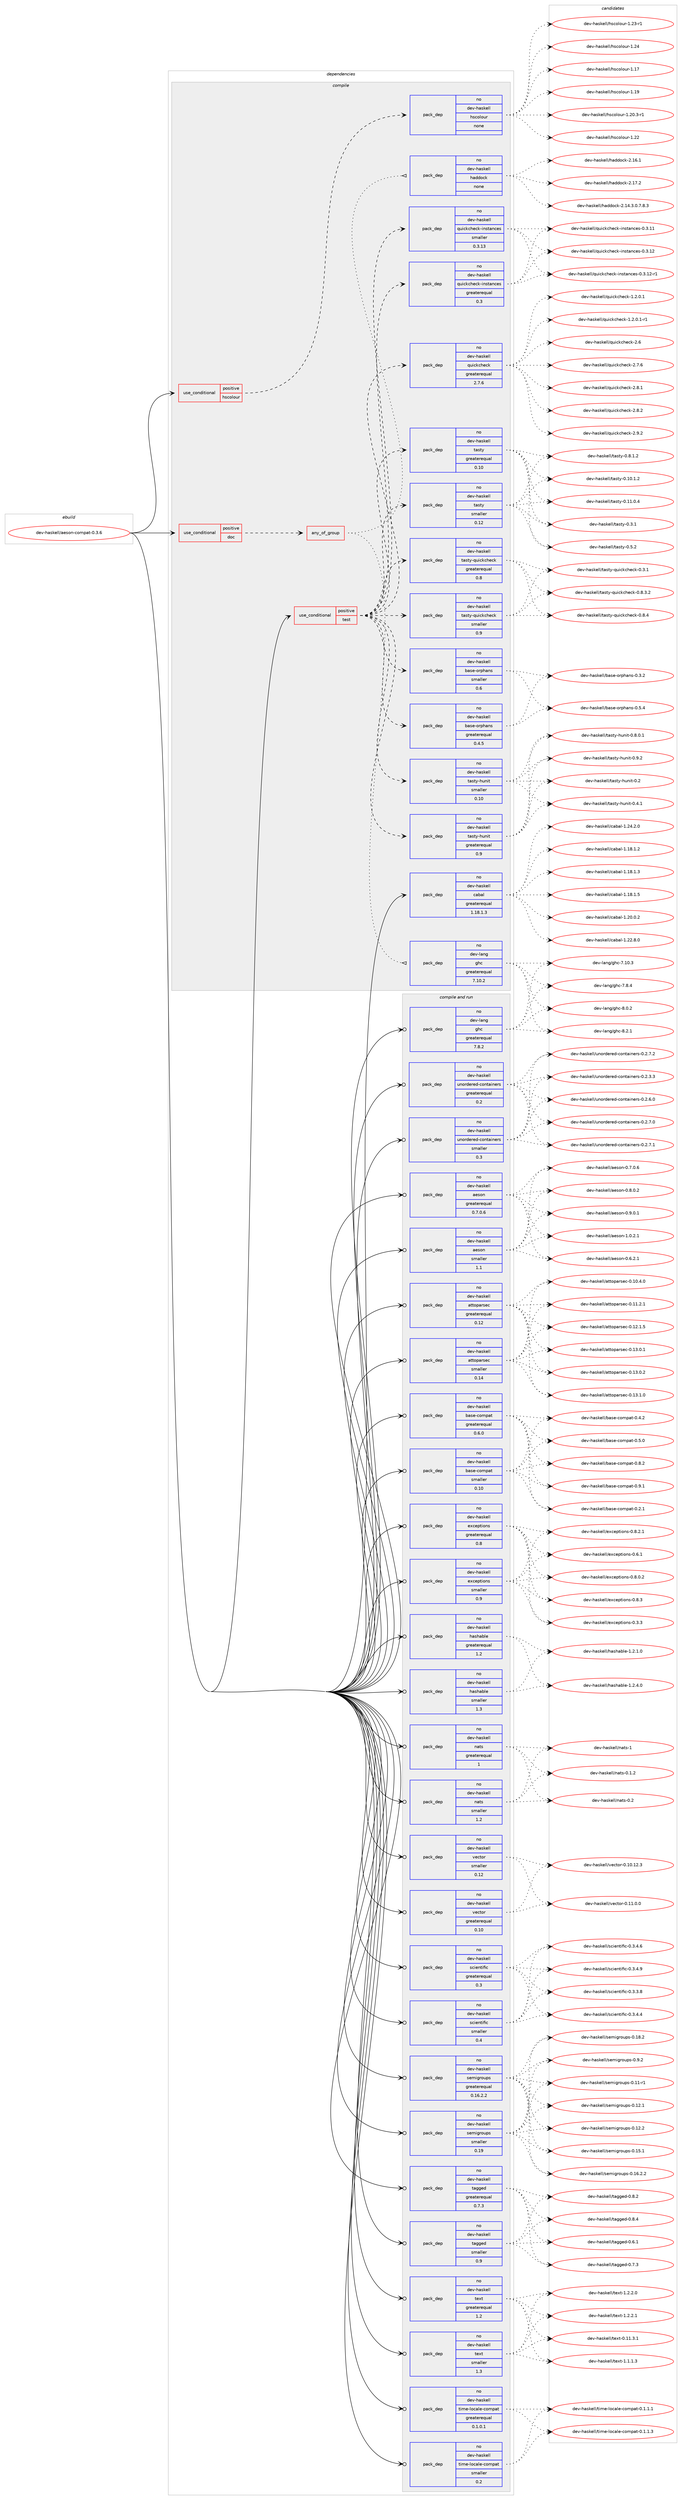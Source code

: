 digraph prolog {

# *************
# Graph options
# *************

newrank=true;
concentrate=true;
compound=true;
graph [rankdir=LR,fontname=Helvetica,fontsize=10,ranksep=1.5];#, ranksep=2.5, nodesep=0.2];
edge  [arrowhead=vee];
node  [fontname=Helvetica,fontsize=10];

# **********
# The ebuild
# **********

subgraph cluster_leftcol {
color=gray;
rank=same;
label=<<i>ebuild</i>>;
id [label="dev-haskell/aeson-compat-0.3.6", color=red, width=4, href="../dev-haskell/aeson-compat-0.3.6.svg"];
}

# ****************
# The dependencies
# ****************

subgraph cluster_midcol {
color=gray;
label=<<i>dependencies</i>>;
subgraph cluster_compile {
fillcolor="#eeeeee";
style=filled;
label=<<i>compile</i>>;
subgraph cond17821 {
dependency73838 [label=<<TABLE BORDER="0" CELLBORDER="1" CELLSPACING="0" CELLPADDING="4"><TR><TD ROWSPAN="3" CELLPADDING="10">use_conditional</TD></TR><TR><TD>positive</TD></TR><TR><TD>doc</TD></TR></TABLE>>, shape=none, color=red];
subgraph any1604 {
dependency73839 [label=<<TABLE BORDER="0" CELLBORDER="1" CELLSPACING="0" CELLPADDING="4"><TR><TD CELLPADDING="10">any_of_group</TD></TR></TABLE>>, shape=none, color=red];subgraph pack54383 {
dependency73840 [label=<<TABLE BORDER="0" CELLBORDER="1" CELLSPACING="0" CELLPADDING="4" WIDTH="220"><TR><TD ROWSPAN="6" CELLPADDING="30">pack_dep</TD></TR><TR><TD WIDTH="110">no</TD></TR><TR><TD>dev-haskell</TD></TR><TR><TD>haddock</TD></TR><TR><TD>none</TD></TR><TR><TD></TD></TR></TABLE>>, shape=none, color=blue];
}
dependency73839:e -> dependency73840:w [weight=20,style="dotted",arrowhead="oinv"];
subgraph pack54384 {
dependency73841 [label=<<TABLE BORDER="0" CELLBORDER="1" CELLSPACING="0" CELLPADDING="4" WIDTH="220"><TR><TD ROWSPAN="6" CELLPADDING="30">pack_dep</TD></TR><TR><TD WIDTH="110">no</TD></TR><TR><TD>dev-lang</TD></TR><TR><TD>ghc</TD></TR><TR><TD>greaterequal</TD></TR><TR><TD>7.10.2</TD></TR></TABLE>>, shape=none, color=blue];
}
dependency73839:e -> dependency73841:w [weight=20,style="dotted",arrowhead="oinv"];
}
dependency73838:e -> dependency73839:w [weight=20,style="dashed",arrowhead="vee"];
}
id:e -> dependency73838:w [weight=20,style="solid",arrowhead="vee"];
subgraph cond17822 {
dependency73842 [label=<<TABLE BORDER="0" CELLBORDER="1" CELLSPACING="0" CELLPADDING="4"><TR><TD ROWSPAN="3" CELLPADDING="10">use_conditional</TD></TR><TR><TD>positive</TD></TR><TR><TD>hscolour</TD></TR></TABLE>>, shape=none, color=red];
subgraph pack54385 {
dependency73843 [label=<<TABLE BORDER="0" CELLBORDER="1" CELLSPACING="0" CELLPADDING="4" WIDTH="220"><TR><TD ROWSPAN="6" CELLPADDING="30">pack_dep</TD></TR><TR><TD WIDTH="110">no</TD></TR><TR><TD>dev-haskell</TD></TR><TR><TD>hscolour</TD></TR><TR><TD>none</TD></TR><TR><TD></TD></TR></TABLE>>, shape=none, color=blue];
}
dependency73842:e -> dependency73843:w [weight=20,style="dashed",arrowhead="vee"];
}
id:e -> dependency73842:w [weight=20,style="solid",arrowhead="vee"];
subgraph cond17823 {
dependency73844 [label=<<TABLE BORDER="0" CELLBORDER="1" CELLSPACING="0" CELLPADDING="4"><TR><TD ROWSPAN="3" CELLPADDING="10">use_conditional</TD></TR><TR><TD>positive</TD></TR><TR><TD>test</TD></TR></TABLE>>, shape=none, color=red];
subgraph pack54386 {
dependency73845 [label=<<TABLE BORDER="0" CELLBORDER="1" CELLSPACING="0" CELLPADDING="4" WIDTH="220"><TR><TD ROWSPAN="6" CELLPADDING="30">pack_dep</TD></TR><TR><TD WIDTH="110">no</TD></TR><TR><TD>dev-haskell</TD></TR><TR><TD>base-orphans</TD></TR><TR><TD>greaterequal</TD></TR><TR><TD>0.4.5</TD></TR></TABLE>>, shape=none, color=blue];
}
dependency73844:e -> dependency73845:w [weight=20,style="dashed",arrowhead="vee"];
subgraph pack54387 {
dependency73846 [label=<<TABLE BORDER="0" CELLBORDER="1" CELLSPACING="0" CELLPADDING="4" WIDTH="220"><TR><TD ROWSPAN="6" CELLPADDING="30">pack_dep</TD></TR><TR><TD WIDTH="110">no</TD></TR><TR><TD>dev-haskell</TD></TR><TR><TD>base-orphans</TD></TR><TR><TD>smaller</TD></TR><TR><TD>0.6</TD></TR></TABLE>>, shape=none, color=blue];
}
dependency73844:e -> dependency73846:w [weight=20,style="dashed",arrowhead="vee"];
subgraph pack54388 {
dependency73847 [label=<<TABLE BORDER="0" CELLBORDER="1" CELLSPACING="0" CELLPADDING="4" WIDTH="220"><TR><TD ROWSPAN="6" CELLPADDING="30">pack_dep</TD></TR><TR><TD WIDTH="110">no</TD></TR><TR><TD>dev-haskell</TD></TR><TR><TD>quickcheck</TD></TR><TR><TD>greaterequal</TD></TR><TR><TD>2.7.6</TD></TR></TABLE>>, shape=none, color=blue];
}
dependency73844:e -> dependency73847:w [weight=20,style="dashed",arrowhead="vee"];
subgraph pack54389 {
dependency73848 [label=<<TABLE BORDER="0" CELLBORDER="1" CELLSPACING="0" CELLPADDING="4" WIDTH="220"><TR><TD ROWSPAN="6" CELLPADDING="30">pack_dep</TD></TR><TR><TD WIDTH="110">no</TD></TR><TR><TD>dev-haskell</TD></TR><TR><TD>quickcheck-instances</TD></TR><TR><TD>greaterequal</TD></TR><TR><TD>0.3</TD></TR></TABLE>>, shape=none, color=blue];
}
dependency73844:e -> dependency73848:w [weight=20,style="dashed",arrowhead="vee"];
subgraph pack54390 {
dependency73849 [label=<<TABLE BORDER="0" CELLBORDER="1" CELLSPACING="0" CELLPADDING="4" WIDTH="220"><TR><TD ROWSPAN="6" CELLPADDING="30">pack_dep</TD></TR><TR><TD WIDTH="110">no</TD></TR><TR><TD>dev-haskell</TD></TR><TR><TD>quickcheck-instances</TD></TR><TR><TD>smaller</TD></TR><TR><TD>0.3.13</TD></TR></TABLE>>, shape=none, color=blue];
}
dependency73844:e -> dependency73849:w [weight=20,style="dashed",arrowhead="vee"];
subgraph pack54391 {
dependency73850 [label=<<TABLE BORDER="0" CELLBORDER="1" CELLSPACING="0" CELLPADDING="4" WIDTH="220"><TR><TD ROWSPAN="6" CELLPADDING="30">pack_dep</TD></TR><TR><TD WIDTH="110">no</TD></TR><TR><TD>dev-haskell</TD></TR><TR><TD>tasty</TD></TR><TR><TD>greaterequal</TD></TR><TR><TD>0.10</TD></TR></TABLE>>, shape=none, color=blue];
}
dependency73844:e -> dependency73850:w [weight=20,style="dashed",arrowhead="vee"];
subgraph pack54392 {
dependency73851 [label=<<TABLE BORDER="0" CELLBORDER="1" CELLSPACING="0" CELLPADDING="4" WIDTH="220"><TR><TD ROWSPAN="6" CELLPADDING="30">pack_dep</TD></TR><TR><TD WIDTH="110">no</TD></TR><TR><TD>dev-haskell</TD></TR><TR><TD>tasty</TD></TR><TR><TD>smaller</TD></TR><TR><TD>0.12</TD></TR></TABLE>>, shape=none, color=blue];
}
dependency73844:e -> dependency73851:w [weight=20,style="dashed",arrowhead="vee"];
subgraph pack54393 {
dependency73852 [label=<<TABLE BORDER="0" CELLBORDER="1" CELLSPACING="0" CELLPADDING="4" WIDTH="220"><TR><TD ROWSPAN="6" CELLPADDING="30">pack_dep</TD></TR><TR><TD WIDTH="110">no</TD></TR><TR><TD>dev-haskell</TD></TR><TR><TD>tasty-hunit</TD></TR><TR><TD>greaterequal</TD></TR><TR><TD>0.9</TD></TR></TABLE>>, shape=none, color=blue];
}
dependency73844:e -> dependency73852:w [weight=20,style="dashed",arrowhead="vee"];
subgraph pack54394 {
dependency73853 [label=<<TABLE BORDER="0" CELLBORDER="1" CELLSPACING="0" CELLPADDING="4" WIDTH="220"><TR><TD ROWSPAN="6" CELLPADDING="30">pack_dep</TD></TR><TR><TD WIDTH="110">no</TD></TR><TR><TD>dev-haskell</TD></TR><TR><TD>tasty-hunit</TD></TR><TR><TD>smaller</TD></TR><TR><TD>0.10</TD></TR></TABLE>>, shape=none, color=blue];
}
dependency73844:e -> dependency73853:w [weight=20,style="dashed",arrowhead="vee"];
subgraph pack54395 {
dependency73854 [label=<<TABLE BORDER="0" CELLBORDER="1" CELLSPACING="0" CELLPADDING="4" WIDTH="220"><TR><TD ROWSPAN="6" CELLPADDING="30">pack_dep</TD></TR><TR><TD WIDTH="110">no</TD></TR><TR><TD>dev-haskell</TD></TR><TR><TD>tasty-quickcheck</TD></TR><TR><TD>greaterequal</TD></TR><TR><TD>0.8</TD></TR></TABLE>>, shape=none, color=blue];
}
dependency73844:e -> dependency73854:w [weight=20,style="dashed",arrowhead="vee"];
subgraph pack54396 {
dependency73855 [label=<<TABLE BORDER="0" CELLBORDER="1" CELLSPACING="0" CELLPADDING="4" WIDTH="220"><TR><TD ROWSPAN="6" CELLPADDING="30">pack_dep</TD></TR><TR><TD WIDTH="110">no</TD></TR><TR><TD>dev-haskell</TD></TR><TR><TD>tasty-quickcheck</TD></TR><TR><TD>smaller</TD></TR><TR><TD>0.9</TD></TR></TABLE>>, shape=none, color=blue];
}
dependency73844:e -> dependency73855:w [weight=20,style="dashed",arrowhead="vee"];
}
id:e -> dependency73844:w [weight=20,style="solid",arrowhead="vee"];
subgraph pack54397 {
dependency73856 [label=<<TABLE BORDER="0" CELLBORDER="1" CELLSPACING="0" CELLPADDING="4" WIDTH="220"><TR><TD ROWSPAN="6" CELLPADDING="30">pack_dep</TD></TR><TR><TD WIDTH="110">no</TD></TR><TR><TD>dev-haskell</TD></TR><TR><TD>cabal</TD></TR><TR><TD>greaterequal</TD></TR><TR><TD>1.18.1.3</TD></TR></TABLE>>, shape=none, color=blue];
}
id:e -> dependency73856:w [weight=20,style="solid",arrowhead="vee"];
}
subgraph cluster_compileandrun {
fillcolor="#eeeeee";
style=filled;
label=<<i>compile and run</i>>;
subgraph pack54398 {
dependency73857 [label=<<TABLE BORDER="0" CELLBORDER="1" CELLSPACING="0" CELLPADDING="4" WIDTH="220"><TR><TD ROWSPAN="6" CELLPADDING="30">pack_dep</TD></TR><TR><TD WIDTH="110">no</TD></TR><TR><TD>dev-haskell</TD></TR><TR><TD>aeson</TD></TR><TR><TD>greaterequal</TD></TR><TR><TD>0.7.0.6</TD></TR></TABLE>>, shape=none, color=blue];
}
id:e -> dependency73857:w [weight=20,style="solid",arrowhead="odotvee"];
subgraph pack54399 {
dependency73858 [label=<<TABLE BORDER="0" CELLBORDER="1" CELLSPACING="0" CELLPADDING="4" WIDTH="220"><TR><TD ROWSPAN="6" CELLPADDING="30">pack_dep</TD></TR><TR><TD WIDTH="110">no</TD></TR><TR><TD>dev-haskell</TD></TR><TR><TD>aeson</TD></TR><TR><TD>smaller</TD></TR><TR><TD>1.1</TD></TR></TABLE>>, shape=none, color=blue];
}
id:e -> dependency73858:w [weight=20,style="solid",arrowhead="odotvee"];
subgraph pack54400 {
dependency73859 [label=<<TABLE BORDER="0" CELLBORDER="1" CELLSPACING="0" CELLPADDING="4" WIDTH="220"><TR><TD ROWSPAN="6" CELLPADDING="30">pack_dep</TD></TR><TR><TD WIDTH="110">no</TD></TR><TR><TD>dev-haskell</TD></TR><TR><TD>attoparsec</TD></TR><TR><TD>greaterequal</TD></TR><TR><TD>0.12</TD></TR></TABLE>>, shape=none, color=blue];
}
id:e -> dependency73859:w [weight=20,style="solid",arrowhead="odotvee"];
subgraph pack54401 {
dependency73860 [label=<<TABLE BORDER="0" CELLBORDER="1" CELLSPACING="0" CELLPADDING="4" WIDTH="220"><TR><TD ROWSPAN="6" CELLPADDING="30">pack_dep</TD></TR><TR><TD WIDTH="110">no</TD></TR><TR><TD>dev-haskell</TD></TR><TR><TD>attoparsec</TD></TR><TR><TD>smaller</TD></TR><TR><TD>0.14</TD></TR></TABLE>>, shape=none, color=blue];
}
id:e -> dependency73860:w [weight=20,style="solid",arrowhead="odotvee"];
subgraph pack54402 {
dependency73861 [label=<<TABLE BORDER="0" CELLBORDER="1" CELLSPACING="0" CELLPADDING="4" WIDTH="220"><TR><TD ROWSPAN="6" CELLPADDING="30">pack_dep</TD></TR><TR><TD WIDTH="110">no</TD></TR><TR><TD>dev-haskell</TD></TR><TR><TD>base-compat</TD></TR><TR><TD>greaterequal</TD></TR><TR><TD>0.6.0</TD></TR></TABLE>>, shape=none, color=blue];
}
id:e -> dependency73861:w [weight=20,style="solid",arrowhead="odotvee"];
subgraph pack54403 {
dependency73862 [label=<<TABLE BORDER="0" CELLBORDER="1" CELLSPACING="0" CELLPADDING="4" WIDTH="220"><TR><TD ROWSPAN="6" CELLPADDING="30">pack_dep</TD></TR><TR><TD WIDTH="110">no</TD></TR><TR><TD>dev-haskell</TD></TR><TR><TD>base-compat</TD></TR><TR><TD>smaller</TD></TR><TR><TD>0.10</TD></TR></TABLE>>, shape=none, color=blue];
}
id:e -> dependency73862:w [weight=20,style="solid",arrowhead="odotvee"];
subgraph pack54404 {
dependency73863 [label=<<TABLE BORDER="0" CELLBORDER="1" CELLSPACING="0" CELLPADDING="4" WIDTH="220"><TR><TD ROWSPAN="6" CELLPADDING="30">pack_dep</TD></TR><TR><TD WIDTH="110">no</TD></TR><TR><TD>dev-haskell</TD></TR><TR><TD>exceptions</TD></TR><TR><TD>greaterequal</TD></TR><TR><TD>0.8</TD></TR></TABLE>>, shape=none, color=blue];
}
id:e -> dependency73863:w [weight=20,style="solid",arrowhead="odotvee"];
subgraph pack54405 {
dependency73864 [label=<<TABLE BORDER="0" CELLBORDER="1" CELLSPACING="0" CELLPADDING="4" WIDTH="220"><TR><TD ROWSPAN="6" CELLPADDING="30">pack_dep</TD></TR><TR><TD WIDTH="110">no</TD></TR><TR><TD>dev-haskell</TD></TR><TR><TD>exceptions</TD></TR><TR><TD>smaller</TD></TR><TR><TD>0.9</TD></TR></TABLE>>, shape=none, color=blue];
}
id:e -> dependency73864:w [weight=20,style="solid",arrowhead="odotvee"];
subgraph pack54406 {
dependency73865 [label=<<TABLE BORDER="0" CELLBORDER="1" CELLSPACING="0" CELLPADDING="4" WIDTH="220"><TR><TD ROWSPAN="6" CELLPADDING="30">pack_dep</TD></TR><TR><TD WIDTH="110">no</TD></TR><TR><TD>dev-haskell</TD></TR><TR><TD>hashable</TD></TR><TR><TD>greaterequal</TD></TR><TR><TD>1.2</TD></TR></TABLE>>, shape=none, color=blue];
}
id:e -> dependency73865:w [weight=20,style="solid",arrowhead="odotvee"];
subgraph pack54407 {
dependency73866 [label=<<TABLE BORDER="0" CELLBORDER="1" CELLSPACING="0" CELLPADDING="4" WIDTH="220"><TR><TD ROWSPAN="6" CELLPADDING="30">pack_dep</TD></TR><TR><TD WIDTH="110">no</TD></TR><TR><TD>dev-haskell</TD></TR><TR><TD>hashable</TD></TR><TR><TD>smaller</TD></TR><TR><TD>1.3</TD></TR></TABLE>>, shape=none, color=blue];
}
id:e -> dependency73866:w [weight=20,style="solid",arrowhead="odotvee"];
subgraph pack54408 {
dependency73867 [label=<<TABLE BORDER="0" CELLBORDER="1" CELLSPACING="0" CELLPADDING="4" WIDTH="220"><TR><TD ROWSPAN="6" CELLPADDING="30">pack_dep</TD></TR><TR><TD WIDTH="110">no</TD></TR><TR><TD>dev-haskell</TD></TR><TR><TD>nats</TD></TR><TR><TD>greaterequal</TD></TR><TR><TD>1</TD></TR></TABLE>>, shape=none, color=blue];
}
id:e -> dependency73867:w [weight=20,style="solid",arrowhead="odotvee"];
subgraph pack54409 {
dependency73868 [label=<<TABLE BORDER="0" CELLBORDER="1" CELLSPACING="0" CELLPADDING="4" WIDTH="220"><TR><TD ROWSPAN="6" CELLPADDING="30">pack_dep</TD></TR><TR><TD WIDTH="110">no</TD></TR><TR><TD>dev-haskell</TD></TR><TR><TD>nats</TD></TR><TR><TD>smaller</TD></TR><TR><TD>1.2</TD></TR></TABLE>>, shape=none, color=blue];
}
id:e -> dependency73868:w [weight=20,style="solid",arrowhead="odotvee"];
subgraph pack54410 {
dependency73869 [label=<<TABLE BORDER="0" CELLBORDER="1" CELLSPACING="0" CELLPADDING="4" WIDTH="220"><TR><TD ROWSPAN="6" CELLPADDING="30">pack_dep</TD></TR><TR><TD WIDTH="110">no</TD></TR><TR><TD>dev-haskell</TD></TR><TR><TD>scientific</TD></TR><TR><TD>greaterequal</TD></TR><TR><TD>0.3</TD></TR></TABLE>>, shape=none, color=blue];
}
id:e -> dependency73869:w [weight=20,style="solid",arrowhead="odotvee"];
subgraph pack54411 {
dependency73870 [label=<<TABLE BORDER="0" CELLBORDER="1" CELLSPACING="0" CELLPADDING="4" WIDTH="220"><TR><TD ROWSPAN="6" CELLPADDING="30">pack_dep</TD></TR><TR><TD WIDTH="110">no</TD></TR><TR><TD>dev-haskell</TD></TR><TR><TD>scientific</TD></TR><TR><TD>smaller</TD></TR><TR><TD>0.4</TD></TR></TABLE>>, shape=none, color=blue];
}
id:e -> dependency73870:w [weight=20,style="solid",arrowhead="odotvee"];
subgraph pack54412 {
dependency73871 [label=<<TABLE BORDER="0" CELLBORDER="1" CELLSPACING="0" CELLPADDING="4" WIDTH="220"><TR><TD ROWSPAN="6" CELLPADDING="30">pack_dep</TD></TR><TR><TD WIDTH="110">no</TD></TR><TR><TD>dev-haskell</TD></TR><TR><TD>semigroups</TD></TR><TR><TD>greaterequal</TD></TR><TR><TD>0.16.2.2</TD></TR></TABLE>>, shape=none, color=blue];
}
id:e -> dependency73871:w [weight=20,style="solid",arrowhead="odotvee"];
subgraph pack54413 {
dependency73872 [label=<<TABLE BORDER="0" CELLBORDER="1" CELLSPACING="0" CELLPADDING="4" WIDTH="220"><TR><TD ROWSPAN="6" CELLPADDING="30">pack_dep</TD></TR><TR><TD WIDTH="110">no</TD></TR><TR><TD>dev-haskell</TD></TR><TR><TD>semigroups</TD></TR><TR><TD>smaller</TD></TR><TR><TD>0.19</TD></TR></TABLE>>, shape=none, color=blue];
}
id:e -> dependency73872:w [weight=20,style="solid",arrowhead="odotvee"];
subgraph pack54414 {
dependency73873 [label=<<TABLE BORDER="0" CELLBORDER="1" CELLSPACING="0" CELLPADDING="4" WIDTH="220"><TR><TD ROWSPAN="6" CELLPADDING="30">pack_dep</TD></TR><TR><TD WIDTH="110">no</TD></TR><TR><TD>dev-haskell</TD></TR><TR><TD>tagged</TD></TR><TR><TD>greaterequal</TD></TR><TR><TD>0.7.3</TD></TR></TABLE>>, shape=none, color=blue];
}
id:e -> dependency73873:w [weight=20,style="solid",arrowhead="odotvee"];
subgraph pack54415 {
dependency73874 [label=<<TABLE BORDER="0" CELLBORDER="1" CELLSPACING="0" CELLPADDING="4" WIDTH="220"><TR><TD ROWSPAN="6" CELLPADDING="30">pack_dep</TD></TR><TR><TD WIDTH="110">no</TD></TR><TR><TD>dev-haskell</TD></TR><TR><TD>tagged</TD></TR><TR><TD>smaller</TD></TR><TR><TD>0.9</TD></TR></TABLE>>, shape=none, color=blue];
}
id:e -> dependency73874:w [weight=20,style="solid",arrowhead="odotvee"];
subgraph pack54416 {
dependency73875 [label=<<TABLE BORDER="0" CELLBORDER="1" CELLSPACING="0" CELLPADDING="4" WIDTH="220"><TR><TD ROWSPAN="6" CELLPADDING="30">pack_dep</TD></TR><TR><TD WIDTH="110">no</TD></TR><TR><TD>dev-haskell</TD></TR><TR><TD>text</TD></TR><TR><TD>greaterequal</TD></TR><TR><TD>1.2</TD></TR></TABLE>>, shape=none, color=blue];
}
id:e -> dependency73875:w [weight=20,style="solid",arrowhead="odotvee"];
subgraph pack54417 {
dependency73876 [label=<<TABLE BORDER="0" CELLBORDER="1" CELLSPACING="0" CELLPADDING="4" WIDTH="220"><TR><TD ROWSPAN="6" CELLPADDING="30">pack_dep</TD></TR><TR><TD WIDTH="110">no</TD></TR><TR><TD>dev-haskell</TD></TR><TR><TD>text</TD></TR><TR><TD>smaller</TD></TR><TR><TD>1.3</TD></TR></TABLE>>, shape=none, color=blue];
}
id:e -> dependency73876:w [weight=20,style="solid",arrowhead="odotvee"];
subgraph pack54418 {
dependency73877 [label=<<TABLE BORDER="0" CELLBORDER="1" CELLSPACING="0" CELLPADDING="4" WIDTH="220"><TR><TD ROWSPAN="6" CELLPADDING="30">pack_dep</TD></TR><TR><TD WIDTH="110">no</TD></TR><TR><TD>dev-haskell</TD></TR><TR><TD>time-locale-compat</TD></TR><TR><TD>greaterequal</TD></TR><TR><TD>0.1.0.1</TD></TR></TABLE>>, shape=none, color=blue];
}
id:e -> dependency73877:w [weight=20,style="solid",arrowhead="odotvee"];
subgraph pack54419 {
dependency73878 [label=<<TABLE BORDER="0" CELLBORDER="1" CELLSPACING="0" CELLPADDING="4" WIDTH="220"><TR><TD ROWSPAN="6" CELLPADDING="30">pack_dep</TD></TR><TR><TD WIDTH="110">no</TD></TR><TR><TD>dev-haskell</TD></TR><TR><TD>time-locale-compat</TD></TR><TR><TD>smaller</TD></TR><TR><TD>0.2</TD></TR></TABLE>>, shape=none, color=blue];
}
id:e -> dependency73878:w [weight=20,style="solid",arrowhead="odotvee"];
subgraph pack54420 {
dependency73879 [label=<<TABLE BORDER="0" CELLBORDER="1" CELLSPACING="0" CELLPADDING="4" WIDTH="220"><TR><TD ROWSPAN="6" CELLPADDING="30">pack_dep</TD></TR><TR><TD WIDTH="110">no</TD></TR><TR><TD>dev-haskell</TD></TR><TR><TD>unordered-containers</TD></TR><TR><TD>greaterequal</TD></TR><TR><TD>0.2</TD></TR></TABLE>>, shape=none, color=blue];
}
id:e -> dependency73879:w [weight=20,style="solid",arrowhead="odotvee"];
subgraph pack54421 {
dependency73880 [label=<<TABLE BORDER="0" CELLBORDER="1" CELLSPACING="0" CELLPADDING="4" WIDTH="220"><TR><TD ROWSPAN="6" CELLPADDING="30">pack_dep</TD></TR><TR><TD WIDTH="110">no</TD></TR><TR><TD>dev-haskell</TD></TR><TR><TD>unordered-containers</TD></TR><TR><TD>smaller</TD></TR><TR><TD>0.3</TD></TR></TABLE>>, shape=none, color=blue];
}
id:e -> dependency73880:w [weight=20,style="solid",arrowhead="odotvee"];
subgraph pack54422 {
dependency73881 [label=<<TABLE BORDER="0" CELLBORDER="1" CELLSPACING="0" CELLPADDING="4" WIDTH="220"><TR><TD ROWSPAN="6" CELLPADDING="30">pack_dep</TD></TR><TR><TD WIDTH="110">no</TD></TR><TR><TD>dev-haskell</TD></TR><TR><TD>vector</TD></TR><TR><TD>greaterequal</TD></TR><TR><TD>0.10</TD></TR></TABLE>>, shape=none, color=blue];
}
id:e -> dependency73881:w [weight=20,style="solid",arrowhead="odotvee"];
subgraph pack54423 {
dependency73882 [label=<<TABLE BORDER="0" CELLBORDER="1" CELLSPACING="0" CELLPADDING="4" WIDTH="220"><TR><TD ROWSPAN="6" CELLPADDING="30">pack_dep</TD></TR><TR><TD WIDTH="110">no</TD></TR><TR><TD>dev-haskell</TD></TR><TR><TD>vector</TD></TR><TR><TD>smaller</TD></TR><TR><TD>0.12</TD></TR></TABLE>>, shape=none, color=blue];
}
id:e -> dependency73882:w [weight=20,style="solid",arrowhead="odotvee"];
subgraph pack54424 {
dependency73883 [label=<<TABLE BORDER="0" CELLBORDER="1" CELLSPACING="0" CELLPADDING="4" WIDTH="220"><TR><TD ROWSPAN="6" CELLPADDING="30">pack_dep</TD></TR><TR><TD WIDTH="110">no</TD></TR><TR><TD>dev-lang</TD></TR><TR><TD>ghc</TD></TR><TR><TD>greaterequal</TD></TR><TR><TD>7.8.2</TD></TR></TABLE>>, shape=none, color=blue];
}
id:e -> dependency73883:w [weight=20,style="solid",arrowhead="odotvee"];
}
subgraph cluster_run {
fillcolor="#eeeeee";
style=filled;
label=<<i>run</i>>;
}
}

# **************
# The candidates
# **************

subgraph cluster_choices {
rank=same;
color=gray;
label=<<i>candidates</i>>;

subgraph choice54383 {
color=black;
nodesep=1;
choice1001011184510497115107101108108471049710010011199107455046495246514648465546564651 [label="dev-haskell/haddock-2.14.3.0.7.8.3", color=red, width=4,href="../dev-haskell/haddock-2.14.3.0.7.8.3.svg"];
choice100101118451049711510710110810847104971001001119910745504649544649 [label="dev-haskell/haddock-2.16.1", color=red, width=4,href="../dev-haskell/haddock-2.16.1.svg"];
choice100101118451049711510710110810847104971001001119910745504649554650 [label="dev-haskell/haddock-2.17.2", color=red, width=4,href="../dev-haskell/haddock-2.17.2.svg"];
dependency73840:e -> choice1001011184510497115107101108108471049710010011199107455046495246514648465546564651:w [style=dotted,weight="100"];
dependency73840:e -> choice100101118451049711510710110810847104971001001119910745504649544649:w [style=dotted,weight="100"];
dependency73840:e -> choice100101118451049711510710110810847104971001001119910745504649554650:w [style=dotted,weight="100"];
}
subgraph choice54384 {
color=black;
nodesep=1;
choice1001011184510897110103471031049945554649484651 [label="dev-lang/ghc-7.10.3", color=red, width=4,href="../dev-lang/ghc-7.10.3.svg"];
choice10010111845108971101034710310499455546564652 [label="dev-lang/ghc-7.8.4", color=red, width=4,href="../dev-lang/ghc-7.8.4.svg"];
choice10010111845108971101034710310499455646484650 [label="dev-lang/ghc-8.0.2", color=red, width=4,href="../dev-lang/ghc-8.0.2.svg"];
choice10010111845108971101034710310499455646504649 [label="dev-lang/ghc-8.2.1", color=red, width=4,href="../dev-lang/ghc-8.2.1.svg"];
dependency73841:e -> choice1001011184510897110103471031049945554649484651:w [style=dotted,weight="100"];
dependency73841:e -> choice10010111845108971101034710310499455546564652:w [style=dotted,weight="100"];
dependency73841:e -> choice10010111845108971101034710310499455646484650:w [style=dotted,weight="100"];
dependency73841:e -> choice10010111845108971101034710310499455646504649:w [style=dotted,weight="100"];
}
subgraph choice54385 {
color=black;
nodesep=1;
choice100101118451049711510710110810847104115991111081111171144549464955 [label="dev-haskell/hscolour-1.17", color=red, width=4,href="../dev-haskell/hscolour-1.17.svg"];
choice100101118451049711510710110810847104115991111081111171144549464957 [label="dev-haskell/hscolour-1.19", color=red, width=4,href="../dev-haskell/hscolour-1.19.svg"];
choice10010111845104971151071011081084710411599111108111117114454946504846514511449 [label="dev-haskell/hscolour-1.20.3-r1", color=red, width=4,href="../dev-haskell/hscolour-1.20.3-r1.svg"];
choice100101118451049711510710110810847104115991111081111171144549465050 [label="dev-haskell/hscolour-1.22", color=red, width=4,href="../dev-haskell/hscolour-1.22.svg"];
choice1001011184510497115107101108108471041159911110811111711445494650514511449 [label="dev-haskell/hscolour-1.23-r1", color=red, width=4,href="../dev-haskell/hscolour-1.23-r1.svg"];
choice100101118451049711510710110810847104115991111081111171144549465052 [label="dev-haskell/hscolour-1.24", color=red, width=4,href="../dev-haskell/hscolour-1.24.svg"];
dependency73843:e -> choice100101118451049711510710110810847104115991111081111171144549464955:w [style=dotted,weight="100"];
dependency73843:e -> choice100101118451049711510710110810847104115991111081111171144549464957:w [style=dotted,weight="100"];
dependency73843:e -> choice10010111845104971151071011081084710411599111108111117114454946504846514511449:w [style=dotted,weight="100"];
dependency73843:e -> choice100101118451049711510710110810847104115991111081111171144549465050:w [style=dotted,weight="100"];
dependency73843:e -> choice1001011184510497115107101108108471041159911110811111711445494650514511449:w [style=dotted,weight="100"];
dependency73843:e -> choice100101118451049711510710110810847104115991111081111171144549465052:w [style=dotted,weight="100"];
}
subgraph choice54386 {
color=black;
nodesep=1;
choice10010111845104971151071011081084798971151014511111411210497110115454846514650 [label="dev-haskell/base-orphans-0.3.2", color=red, width=4,href="../dev-haskell/base-orphans-0.3.2.svg"];
choice10010111845104971151071011081084798971151014511111411210497110115454846534652 [label="dev-haskell/base-orphans-0.5.4", color=red, width=4,href="../dev-haskell/base-orphans-0.5.4.svg"];
dependency73845:e -> choice10010111845104971151071011081084798971151014511111411210497110115454846514650:w [style=dotted,weight="100"];
dependency73845:e -> choice10010111845104971151071011081084798971151014511111411210497110115454846534652:w [style=dotted,weight="100"];
}
subgraph choice54387 {
color=black;
nodesep=1;
choice10010111845104971151071011081084798971151014511111411210497110115454846514650 [label="dev-haskell/base-orphans-0.3.2", color=red, width=4,href="../dev-haskell/base-orphans-0.3.2.svg"];
choice10010111845104971151071011081084798971151014511111411210497110115454846534652 [label="dev-haskell/base-orphans-0.5.4", color=red, width=4,href="../dev-haskell/base-orphans-0.5.4.svg"];
dependency73846:e -> choice10010111845104971151071011081084798971151014511111411210497110115454846514650:w [style=dotted,weight="100"];
dependency73846:e -> choice10010111845104971151071011081084798971151014511111411210497110115454846534652:w [style=dotted,weight="100"];
}
subgraph choice54388 {
color=black;
nodesep=1;
choice1001011184510497115107101108108471131171059910799104101991074549465046484649 [label="dev-haskell/quickcheck-1.2.0.1", color=red, width=4,href="../dev-haskell/quickcheck-1.2.0.1.svg"];
choice10010111845104971151071011081084711311710599107991041019910745494650464846494511449 [label="dev-haskell/quickcheck-1.2.0.1-r1", color=red, width=4,href="../dev-haskell/quickcheck-1.2.0.1-r1.svg"];
choice10010111845104971151071011081084711311710599107991041019910745504654 [label="dev-haskell/quickcheck-2.6", color=red, width=4,href="../dev-haskell/quickcheck-2.6.svg"];
choice100101118451049711510710110810847113117105991079910410199107455046554654 [label="dev-haskell/quickcheck-2.7.6", color=red, width=4,href="../dev-haskell/quickcheck-2.7.6.svg"];
choice100101118451049711510710110810847113117105991079910410199107455046564649 [label="dev-haskell/quickcheck-2.8.1", color=red, width=4,href="../dev-haskell/quickcheck-2.8.1.svg"];
choice100101118451049711510710110810847113117105991079910410199107455046564650 [label="dev-haskell/quickcheck-2.8.2", color=red, width=4,href="../dev-haskell/quickcheck-2.8.2.svg"];
choice100101118451049711510710110810847113117105991079910410199107455046574650 [label="dev-haskell/quickcheck-2.9.2", color=red, width=4,href="../dev-haskell/quickcheck-2.9.2.svg"];
dependency73847:e -> choice1001011184510497115107101108108471131171059910799104101991074549465046484649:w [style=dotted,weight="100"];
dependency73847:e -> choice10010111845104971151071011081084711311710599107991041019910745494650464846494511449:w [style=dotted,weight="100"];
dependency73847:e -> choice10010111845104971151071011081084711311710599107991041019910745504654:w [style=dotted,weight="100"];
dependency73847:e -> choice100101118451049711510710110810847113117105991079910410199107455046554654:w [style=dotted,weight="100"];
dependency73847:e -> choice100101118451049711510710110810847113117105991079910410199107455046564649:w [style=dotted,weight="100"];
dependency73847:e -> choice100101118451049711510710110810847113117105991079910410199107455046564650:w [style=dotted,weight="100"];
dependency73847:e -> choice100101118451049711510710110810847113117105991079910410199107455046574650:w [style=dotted,weight="100"];
}
subgraph choice54389 {
color=black;
nodesep=1;
choice10010111845104971151071011081084711311710599107991041019910745105110115116971109910111545484651464949 [label="dev-haskell/quickcheck-instances-0.3.11", color=red, width=4,href="../dev-haskell/quickcheck-instances-0.3.11.svg"];
choice10010111845104971151071011081084711311710599107991041019910745105110115116971109910111545484651464950 [label="dev-haskell/quickcheck-instances-0.3.12", color=red, width=4,href="../dev-haskell/quickcheck-instances-0.3.12.svg"];
choice100101118451049711510710110810847113117105991079910410199107451051101151169711099101115454846514649504511449 [label="dev-haskell/quickcheck-instances-0.3.12-r1", color=red, width=4,href="../dev-haskell/quickcheck-instances-0.3.12-r1.svg"];
dependency73848:e -> choice10010111845104971151071011081084711311710599107991041019910745105110115116971109910111545484651464949:w [style=dotted,weight="100"];
dependency73848:e -> choice10010111845104971151071011081084711311710599107991041019910745105110115116971109910111545484651464950:w [style=dotted,weight="100"];
dependency73848:e -> choice100101118451049711510710110810847113117105991079910410199107451051101151169711099101115454846514649504511449:w [style=dotted,weight="100"];
}
subgraph choice54390 {
color=black;
nodesep=1;
choice10010111845104971151071011081084711311710599107991041019910745105110115116971109910111545484651464949 [label="dev-haskell/quickcheck-instances-0.3.11", color=red, width=4,href="../dev-haskell/quickcheck-instances-0.3.11.svg"];
choice10010111845104971151071011081084711311710599107991041019910745105110115116971109910111545484651464950 [label="dev-haskell/quickcheck-instances-0.3.12", color=red, width=4,href="../dev-haskell/quickcheck-instances-0.3.12.svg"];
choice100101118451049711510710110810847113117105991079910410199107451051101151169711099101115454846514649504511449 [label="dev-haskell/quickcheck-instances-0.3.12-r1", color=red, width=4,href="../dev-haskell/quickcheck-instances-0.3.12-r1.svg"];
dependency73849:e -> choice10010111845104971151071011081084711311710599107991041019910745105110115116971109910111545484651464949:w [style=dotted,weight="100"];
dependency73849:e -> choice10010111845104971151071011081084711311710599107991041019910745105110115116971109910111545484651464950:w [style=dotted,weight="100"];
dependency73849:e -> choice100101118451049711510710110810847113117105991079910410199107451051101151169711099101115454846514649504511449:w [style=dotted,weight="100"];
}
subgraph choice54391 {
color=black;
nodesep=1;
choice10010111845104971151071011081084711697115116121454846494846494650 [label="dev-haskell/tasty-0.10.1.2", color=red, width=4,href="../dev-haskell/tasty-0.10.1.2.svg"];
choice10010111845104971151071011081084711697115116121454846494946484652 [label="dev-haskell/tasty-0.11.0.4", color=red, width=4,href="../dev-haskell/tasty-0.11.0.4.svg"];
choice10010111845104971151071011081084711697115116121454846514649 [label="dev-haskell/tasty-0.3.1", color=red, width=4,href="../dev-haskell/tasty-0.3.1.svg"];
choice10010111845104971151071011081084711697115116121454846534650 [label="dev-haskell/tasty-0.5.2", color=red, width=4,href="../dev-haskell/tasty-0.5.2.svg"];
choice100101118451049711510710110810847116971151161214548465646494650 [label="dev-haskell/tasty-0.8.1.2", color=red, width=4,href="../dev-haskell/tasty-0.8.1.2.svg"];
dependency73850:e -> choice10010111845104971151071011081084711697115116121454846494846494650:w [style=dotted,weight="100"];
dependency73850:e -> choice10010111845104971151071011081084711697115116121454846494946484652:w [style=dotted,weight="100"];
dependency73850:e -> choice10010111845104971151071011081084711697115116121454846514649:w [style=dotted,weight="100"];
dependency73850:e -> choice10010111845104971151071011081084711697115116121454846534650:w [style=dotted,weight="100"];
dependency73850:e -> choice100101118451049711510710110810847116971151161214548465646494650:w [style=dotted,weight="100"];
}
subgraph choice54392 {
color=black;
nodesep=1;
choice10010111845104971151071011081084711697115116121454846494846494650 [label="dev-haskell/tasty-0.10.1.2", color=red, width=4,href="../dev-haskell/tasty-0.10.1.2.svg"];
choice10010111845104971151071011081084711697115116121454846494946484652 [label="dev-haskell/tasty-0.11.0.4", color=red, width=4,href="../dev-haskell/tasty-0.11.0.4.svg"];
choice10010111845104971151071011081084711697115116121454846514649 [label="dev-haskell/tasty-0.3.1", color=red, width=4,href="../dev-haskell/tasty-0.3.1.svg"];
choice10010111845104971151071011081084711697115116121454846534650 [label="dev-haskell/tasty-0.5.2", color=red, width=4,href="../dev-haskell/tasty-0.5.2.svg"];
choice100101118451049711510710110810847116971151161214548465646494650 [label="dev-haskell/tasty-0.8.1.2", color=red, width=4,href="../dev-haskell/tasty-0.8.1.2.svg"];
dependency73851:e -> choice10010111845104971151071011081084711697115116121454846494846494650:w [style=dotted,weight="100"];
dependency73851:e -> choice10010111845104971151071011081084711697115116121454846494946484652:w [style=dotted,weight="100"];
dependency73851:e -> choice10010111845104971151071011081084711697115116121454846514649:w [style=dotted,weight="100"];
dependency73851:e -> choice10010111845104971151071011081084711697115116121454846534650:w [style=dotted,weight="100"];
dependency73851:e -> choice100101118451049711510710110810847116971151161214548465646494650:w [style=dotted,weight="100"];
}
subgraph choice54393 {
color=black;
nodesep=1;
choice100101118451049711510710110810847116971151161214510411711010511645484650 [label="dev-haskell/tasty-hunit-0.2", color=red, width=4,href="../dev-haskell/tasty-hunit-0.2.svg"];
choice1001011184510497115107101108108471169711511612145104117110105116454846524649 [label="dev-haskell/tasty-hunit-0.4.1", color=red, width=4,href="../dev-haskell/tasty-hunit-0.4.1.svg"];
choice10010111845104971151071011081084711697115116121451041171101051164548465646484649 [label="dev-haskell/tasty-hunit-0.8.0.1", color=red, width=4,href="../dev-haskell/tasty-hunit-0.8.0.1.svg"];
choice1001011184510497115107101108108471169711511612145104117110105116454846574650 [label="dev-haskell/tasty-hunit-0.9.2", color=red, width=4,href="../dev-haskell/tasty-hunit-0.9.2.svg"];
dependency73852:e -> choice100101118451049711510710110810847116971151161214510411711010511645484650:w [style=dotted,weight="100"];
dependency73852:e -> choice1001011184510497115107101108108471169711511612145104117110105116454846524649:w [style=dotted,weight="100"];
dependency73852:e -> choice10010111845104971151071011081084711697115116121451041171101051164548465646484649:w [style=dotted,weight="100"];
dependency73852:e -> choice1001011184510497115107101108108471169711511612145104117110105116454846574650:w [style=dotted,weight="100"];
}
subgraph choice54394 {
color=black;
nodesep=1;
choice100101118451049711510710110810847116971151161214510411711010511645484650 [label="dev-haskell/tasty-hunit-0.2", color=red, width=4,href="../dev-haskell/tasty-hunit-0.2.svg"];
choice1001011184510497115107101108108471169711511612145104117110105116454846524649 [label="dev-haskell/tasty-hunit-0.4.1", color=red, width=4,href="../dev-haskell/tasty-hunit-0.4.1.svg"];
choice10010111845104971151071011081084711697115116121451041171101051164548465646484649 [label="dev-haskell/tasty-hunit-0.8.0.1", color=red, width=4,href="../dev-haskell/tasty-hunit-0.8.0.1.svg"];
choice1001011184510497115107101108108471169711511612145104117110105116454846574650 [label="dev-haskell/tasty-hunit-0.9.2", color=red, width=4,href="../dev-haskell/tasty-hunit-0.9.2.svg"];
dependency73853:e -> choice100101118451049711510710110810847116971151161214510411711010511645484650:w [style=dotted,weight="100"];
dependency73853:e -> choice1001011184510497115107101108108471169711511612145104117110105116454846524649:w [style=dotted,weight="100"];
dependency73853:e -> choice10010111845104971151071011081084711697115116121451041171101051164548465646484649:w [style=dotted,weight="100"];
dependency73853:e -> choice1001011184510497115107101108108471169711511612145104117110105116454846574650:w [style=dotted,weight="100"];
}
subgraph choice54395 {
color=black;
nodesep=1;
choice1001011184510497115107101108108471169711511612145113117105991079910410199107454846514649 [label="dev-haskell/tasty-quickcheck-0.3.1", color=red, width=4,href="../dev-haskell/tasty-quickcheck-0.3.1.svg"];
choice10010111845104971151071011081084711697115116121451131171059910799104101991074548465646514650 [label="dev-haskell/tasty-quickcheck-0.8.3.2", color=red, width=4,href="../dev-haskell/tasty-quickcheck-0.8.3.2.svg"];
choice1001011184510497115107101108108471169711511612145113117105991079910410199107454846564652 [label="dev-haskell/tasty-quickcheck-0.8.4", color=red, width=4,href="../dev-haskell/tasty-quickcheck-0.8.4.svg"];
dependency73854:e -> choice1001011184510497115107101108108471169711511612145113117105991079910410199107454846514649:w [style=dotted,weight="100"];
dependency73854:e -> choice10010111845104971151071011081084711697115116121451131171059910799104101991074548465646514650:w [style=dotted,weight="100"];
dependency73854:e -> choice1001011184510497115107101108108471169711511612145113117105991079910410199107454846564652:w [style=dotted,weight="100"];
}
subgraph choice54396 {
color=black;
nodesep=1;
choice1001011184510497115107101108108471169711511612145113117105991079910410199107454846514649 [label="dev-haskell/tasty-quickcheck-0.3.1", color=red, width=4,href="../dev-haskell/tasty-quickcheck-0.3.1.svg"];
choice10010111845104971151071011081084711697115116121451131171059910799104101991074548465646514650 [label="dev-haskell/tasty-quickcheck-0.8.3.2", color=red, width=4,href="../dev-haskell/tasty-quickcheck-0.8.3.2.svg"];
choice1001011184510497115107101108108471169711511612145113117105991079910410199107454846564652 [label="dev-haskell/tasty-quickcheck-0.8.4", color=red, width=4,href="../dev-haskell/tasty-quickcheck-0.8.4.svg"];
dependency73855:e -> choice1001011184510497115107101108108471169711511612145113117105991079910410199107454846514649:w [style=dotted,weight="100"];
dependency73855:e -> choice10010111845104971151071011081084711697115116121451131171059910799104101991074548465646514650:w [style=dotted,weight="100"];
dependency73855:e -> choice1001011184510497115107101108108471169711511612145113117105991079910410199107454846564652:w [style=dotted,weight="100"];
}
subgraph choice54397 {
color=black;
nodesep=1;
choice10010111845104971151071011081084799979897108454946495646494650 [label="dev-haskell/cabal-1.18.1.2", color=red, width=4,href="../dev-haskell/cabal-1.18.1.2.svg"];
choice10010111845104971151071011081084799979897108454946495646494651 [label="dev-haskell/cabal-1.18.1.3", color=red, width=4,href="../dev-haskell/cabal-1.18.1.3.svg"];
choice10010111845104971151071011081084799979897108454946495646494653 [label="dev-haskell/cabal-1.18.1.5", color=red, width=4,href="../dev-haskell/cabal-1.18.1.5.svg"];
choice10010111845104971151071011081084799979897108454946504846484650 [label="dev-haskell/cabal-1.20.0.2", color=red, width=4,href="../dev-haskell/cabal-1.20.0.2.svg"];
choice10010111845104971151071011081084799979897108454946505046564648 [label="dev-haskell/cabal-1.22.8.0", color=red, width=4,href="../dev-haskell/cabal-1.22.8.0.svg"];
choice10010111845104971151071011081084799979897108454946505246504648 [label="dev-haskell/cabal-1.24.2.0", color=red, width=4,href="../dev-haskell/cabal-1.24.2.0.svg"];
dependency73856:e -> choice10010111845104971151071011081084799979897108454946495646494650:w [style=dotted,weight="100"];
dependency73856:e -> choice10010111845104971151071011081084799979897108454946495646494651:w [style=dotted,weight="100"];
dependency73856:e -> choice10010111845104971151071011081084799979897108454946495646494653:w [style=dotted,weight="100"];
dependency73856:e -> choice10010111845104971151071011081084799979897108454946504846484650:w [style=dotted,weight="100"];
dependency73856:e -> choice10010111845104971151071011081084799979897108454946505046564648:w [style=dotted,weight="100"];
dependency73856:e -> choice10010111845104971151071011081084799979897108454946505246504648:w [style=dotted,weight="100"];
}
subgraph choice54398 {
color=black;
nodesep=1;
choice100101118451049711510710110810847971011151111104548465446504649 [label="dev-haskell/aeson-0.6.2.1", color=red, width=4,href="../dev-haskell/aeson-0.6.2.1.svg"];
choice100101118451049711510710110810847971011151111104548465546484654 [label="dev-haskell/aeson-0.7.0.6", color=red, width=4,href="../dev-haskell/aeson-0.7.0.6.svg"];
choice100101118451049711510710110810847971011151111104548465646484650 [label="dev-haskell/aeson-0.8.0.2", color=red, width=4,href="../dev-haskell/aeson-0.8.0.2.svg"];
choice100101118451049711510710110810847971011151111104548465746484649 [label="dev-haskell/aeson-0.9.0.1", color=red, width=4,href="../dev-haskell/aeson-0.9.0.1.svg"];
choice100101118451049711510710110810847971011151111104549464846504649 [label="dev-haskell/aeson-1.0.2.1", color=red, width=4,href="../dev-haskell/aeson-1.0.2.1.svg"];
dependency73857:e -> choice100101118451049711510710110810847971011151111104548465446504649:w [style=dotted,weight="100"];
dependency73857:e -> choice100101118451049711510710110810847971011151111104548465546484654:w [style=dotted,weight="100"];
dependency73857:e -> choice100101118451049711510710110810847971011151111104548465646484650:w [style=dotted,weight="100"];
dependency73857:e -> choice100101118451049711510710110810847971011151111104548465746484649:w [style=dotted,weight="100"];
dependency73857:e -> choice100101118451049711510710110810847971011151111104549464846504649:w [style=dotted,weight="100"];
}
subgraph choice54399 {
color=black;
nodesep=1;
choice100101118451049711510710110810847971011151111104548465446504649 [label="dev-haskell/aeson-0.6.2.1", color=red, width=4,href="../dev-haskell/aeson-0.6.2.1.svg"];
choice100101118451049711510710110810847971011151111104548465546484654 [label="dev-haskell/aeson-0.7.0.6", color=red, width=4,href="../dev-haskell/aeson-0.7.0.6.svg"];
choice100101118451049711510710110810847971011151111104548465646484650 [label="dev-haskell/aeson-0.8.0.2", color=red, width=4,href="../dev-haskell/aeson-0.8.0.2.svg"];
choice100101118451049711510710110810847971011151111104548465746484649 [label="dev-haskell/aeson-0.9.0.1", color=red, width=4,href="../dev-haskell/aeson-0.9.0.1.svg"];
choice100101118451049711510710110810847971011151111104549464846504649 [label="dev-haskell/aeson-1.0.2.1", color=red, width=4,href="../dev-haskell/aeson-1.0.2.1.svg"];
dependency73858:e -> choice100101118451049711510710110810847971011151111104548465446504649:w [style=dotted,weight="100"];
dependency73858:e -> choice100101118451049711510710110810847971011151111104548465546484654:w [style=dotted,weight="100"];
dependency73858:e -> choice100101118451049711510710110810847971011151111104548465646484650:w [style=dotted,weight="100"];
dependency73858:e -> choice100101118451049711510710110810847971011151111104548465746484649:w [style=dotted,weight="100"];
dependency73858:e -> choice100101118451049711510710110810847971011151111104549464846504649:w [style=dotted,weight="100"];
}
subgraph choice54400 {
color=black;
nodesep=1;
choice100101118451049711510710110810847971161161111129711411510199454846494846524648 [label="dev-haskell/attoparsec-0.10.4.0", color=red, width=4,href="../dev-haskell/attoparsec-0.10.4.0.svg"];
choice100101118451049711510710110810847971161161111129711411510199454846494946504649 [label="dev-haskell/attoparsec-0.11.2.1", color=red, width=4,href="../dev-haskell/attoparsec-0.11.2.1.svg"];
choice100101118451049711510710110810847971161161111129711411510199454846495046494653 [label="dev-haskell/attoparsec-0.12.1.5", color=red, width=4,href="../dev-haskell/attoparsec-0.12.1.5.svg"];
choice100101118451049711510710110810847971161161111129711411510199454846495146484649 [label="dev-haskell/attoparsec-0.13.0.1", color=red, width=4,href="../dev-haskell/attoparsec-0.13.0.1.svg"];
choice100101118451049711510710110810847971161161111129711411510199454846495146484650 [label="dev-haskell/attoparsec-0.13.0.2", color=red, width=4,href="../dev-haskell/attoparsec-0.13.0.2.svg"];
choice100101118451049711510710110810847971161161111129711411510199454846495146494648 [label="dev-haskell/attoparsec-0.13.1.0", color=red, width=4,href="../dev-haskell/attoparsec-0.13.1.0.svg"];
dependency73859:e -> choice100101118451049711510710110810847971161161111129711411510199454846494846524648:w [style=dotted,weight="100"];
dependency73859:e -> choice100101118451049711510710110810847971161161111129711411510199454846494946504649:w [style=dotted,weight="100"];
dependency73859:e -> choice100101118451049711510710110810847971161161111129711411510199454846495046494653:w [style=dotted,weight="100"];
dependency73859:e -> choice100101118451049711510710110810847971161161111129711411510199454846495146484649:w [style=dotted,weight="100"];
dependency73859:e -> choice100101118451049711510710110810847971161161111129711411510199454846495146484650:w [style=dotted,weight="100"];
dependency73859:e -> choice100101118451049711510710110810847971161161111129711411510199454846495146494648:w [style=dotted,weight="100"];
}
subgraph choice54401 {
color=black;
nodesep=1;
choice100101118451049711510710110810847971161161111129711411510199454846494846524648 [label="dev-haskell/attoparsec-0.10.4.0", color=red, width=4,href="../dev-haskell/attoparsec-0.10.4.0.svg"];
choice100101118451049711510710110810847971161161111129711411510199454846494946504649 [label="dev-haskell/attoparsec-0.11.2.1", color=red, width=4,href="../dev-haskell/attoparsec-0.11.2.1.svg"];
choice100101118451049711510710110810847971161161111129711411510199454846495046494653 [label="dev-haskell/attoparsec-0.12.1.5", color=red, width=4,href="../dev-haskell/attoparsec-0.12.1.5.svg"];
choice100101118451049711510710110810847971161161111129711411510199454846495146484649 [label="dev-haskell/attoparsec-0.13.0.1", color=red, width=4,href="../dev-haskell/attoparsec-0.13.0.1.svg"];
choice100101118451049711510710110810847971161161111129711411510199454846495146484650 [label="dev-haskell/attoparsec-0.13.0.2", color=red, width=4,href="../dev-haskell/attoparsec-0.13.0.2.svg"];
choice100101118451049711510710110810847971161161111129711411510199454846495146494648 [label="dev-haskell/attoparsec-0.13.1.0", color=red, width=4,href="../dev-haskell/attoparsec-0.13.1.0.svg"];
dependency73860:e -> choice100101118451049711510710110810847971161161111129711411510199454846494846524648:w [style=dotted,weight="100"];
dependency73860:e -> choice100101118451049711510710110810847971161161111129711411510199454846494946504649:w [style=dotted,weight="100"];
dependency73860:e -> choice100101118451049711510710110810847971161161111129711411510199454846495046494653:w [style=dotted,weight="100"];
dependency73860:e -> choice100101118451049711510710110810847971161161111129711411510199454846495146484649:w [style=dotted,weight="100"];
dependency73860:e -> choice100101118451049711510710110810847971161161111129711411510199454846495146484650:w [style=dotted,weight="100"];
dependency73860:e -> choice100101118451049711510710110810847971161161111129711411510199454846495146494648:w [style=dotted,weight="100"];
}
subgraph choice54402 {
color=black;
nodesep=1;
choice1001011184510497115107101108108479897115101459911110911297116454846504649 [label="dev-haskell/base-compat-0.2.1", color=red, width=4,href="../dev-haskell/base-compat-0.2.1.svg"];
choice1001011184510497115107101108108479897115101459911110911297116454846524650 [label="dev-haskell/base-compat-0.4.2", color=red, width=4,href="../dev-haskell/base-compat-0.4.2.svg"];
choice1001011184510497115107101108108479897115101459911110911297116454846534648 [label="dev-haskell/base-compat-0.5.0", color=red, width=4,href="../dev-haskell/base-compat-0.5.0.svg"];
choice1001011184510497115107101108108479897115101459911110911297116454846564650 [label="dev-haskell/base-compat-0.8.2", color=red, width=4,href="../dev-haskell/base-compat-0.8.2.svg"];
choice1001011184510497115107101108108479897115101459911110911297116454846574649 [label="dev-haskell/base-compat-0.9.1", color=red, width=4,href="../dev-haskell/base-compat-0.9.1.svg"];
dependency73861:e -> choice1001011184510497115107101108108479897115101459911110911297116454846504649:w [style=dotted,weight="100"];
dependency73861:e -> choice1001011184510497115107101108108479897115101459911110911297116454846524650:w [style=dotted,weight="100"];
dependency73861:e -> choice1001011184510497115107101108108479897115101459911110911297116454846534648:w [style=dotted,weight="100"];
dependency73861:e -> choice1001011184510497115107101108108479897115101459911110911297116454846564650:w [style=dotted,weight="100"];
dependency73861:e -> choice1001011184510497115107101108108479897115101459911110911297116454846574649:w [style=dotted,weight="100"];
}
subgraph choice54403 {
color=black;
nodesep=1;
choice1001011184510497115107101108108479897115101459911110911297116454846504649 [label="dev-haskell/base-compat-0.2.1", color=red, width=4,href="../dev-haskell/base-compat-0.2.1.svg"];
choice1001011184510497115107101108108479897115101459911110911297116454846524650 [label="dev-haskell/base-compat-0.4.2", color=red, width=4,href="../dev-haskell/base-compat-0.4.2.svg"];
choice1001011184510497115107101108108479897115101459911110911297116454846534648 [label="dev-haskell/base-compat-0.5.0", color=red, width=4,href="../dev-haskell/base-compat-0.5.0.svg"];
choice1001011184510497115107101108108479897115101459911110911297116454846564650 [label="dev-haskell/base-compat-0.8.2", color=red, width=4,href="../dev-haskell/base-compat-0.8.2.svg"];
choice1001011184510497115107101108108479897115101459911110911297116454846574649 [label="dev-haskell/base-compat-0.9.1", color=red, width=4,href="../dev-haskell/base-compat-0.9.1.svg"];
dependency73862:e -> choice1001011184510497115107101108108479897115101459911110911297116454846504649:w [style=dotted,weight="100"];
dependency73862:e -> choice1001011184510497115107101108108479897115101459911110911297116454846524650:w [style=dotted,weight="100"];
dependency73862:e -> choice1001011184510497115107101108108479897115101459911110911297116454846534648:w [style=dotted,weight="100"];
dependency73862:e -> choice1001011184510497115107101108108479897115101459911110911297116454846564650:w [style=dotted,weight="100"];
dependency73862:e -> choice1001011184510497115107101108108479897115101459911110911297116454846574649:w [style=dotted,weight="100"];
}
subgraph choice54404 {
color=black;
nodesep=1;
choice10010111845104971151071011081084710112099101112116105111110115454846514651 [label="dev-haskell/exceptions-0.3.3", color=red, width=4,href="../dev-haskell/exceptions-0.3.3.svg"];
choice10010111845104971151071011081084710112099101112116105111110115454846544649 [label="dev-haskell/exceptions-0.6.1", color=red, width=4,href="../dev-haskell/exceptions-0.6.1.svg"];
choice100101118451049711510710110810847101120991011121161051111101154548465646484650 [label="dev-haskell/exceptions-0.8.0.2", color=red, width=4,href="../dev-haskell/exceptions-0.8.0.2.svg"];
choice100101118451049711510710110810847101120991011121161051111101154548465646504649 [label="dev-haskell/exceptions-0.8.2.1", color=red, width=4,href="../dev-haskell/exceptions-0.8.2.1.svg"];
choice10010111845104971151071011081084710112099101112116105111110115454846564651 [label="dev-haskell/exceptions-0.8.3", color=red, width=4,href="../dev-haskell/exceptions-0.8.3.svg"];
dependency73863:e -> choice10010111845104971151071011081084710112099101112116105111110115454846514651:w [style=dotted,weight="100"];
dependency73863:e -> choice10010111845104971151071011081084710112099101112116105111110115454846544649:w [style=dotted,weight="100"];
dependency73863:e -> choice100101118451049711510710110810847101120991011121161051111101154548465646484650:w [style=dotted,weight="100"];
dependency73863:e -> choice100101118451049711510710110810847101120991011121161051111101154548465646504649:w [style=dotted,weight="100"];
dependency73863:e -> choice10010111845104971151071011081084710112099101112116105111110115454846564651:w [style=dotted,weight="100"];
}
subgraph choice54405 {
color=black;
nodesep=1;
choice10010111845104971151071011081084710112099101112116105111110115454846514651 [label="dev-haskell/exceptions-0.3.3", color=red, width=4,href="../dev-haskell/exceptions-0.3.3.svg"];
choice10010111845104971151071011081084710112099101112116105111110115454846544649 [label="dev-haskell/exceptions-0.6.1", color=red, width=4,href="../dev-haskell/exceptions-0.6.1.svg"];
choice100101118451049711510710110810847101120991011121161051111101154548465646484650 [label="dev-haskell/exceptions-0.8.0.2", color=red, width=4,href="../dev-haskell/exceptions-0.8.0.2.svg"];
choice100101118451049711510710110810847101120991011121161051111101154548465646504649 [label="dev-haskell/exceptions-0.8.2.1", color=red, width=4,href="../dev-haskell/exceptions-0.8.2.1.svg"];
choice10010111845104971151071011081084710112099101112116105111110115454846564651 [label="dev-haskell/exceptions-0.8.3", color=red, width=4,href="../dev-haskell/exceptions-0.8.3.svg"];
dependency73864:e -> choice10010111845104971151071011081084710112099101112116105111110115454846514651:w [style=dotted,weight="100"];
dependency73864:e -> choice10010111845104971151071011081084710112099101112116105111110115454846544649:w [style=dotted,weight="100"];
dependency73864:e -> choice100101118451049711510710110810847101120991011121161051111101154548465646484650:w [style=dotted,weight="100"];
dependency73864:e -> choice100101118451049711510710110810847101120991011121161051111101154548465646504649:w [style=dotted,weight="100"];
dependency73864:e -> choice10010111845104971151071011081084710112099101112116105111110115454846564651:w [style=dotted,weight="100"];
}
subgraph choice54406 {
color=black;
nodesep=1;
choice1001011184510497115107101108108471049711510497981081014549465046494648 [label="dev-haskell/hashable-1.2.1.0", color=red, width=4,href="../dev-haskell/hashable-1.2.1.0.svg"];
choice1001011184510497115107101108108471049711510497981081014549465046524648 [label="dev-haskell/hashable-1.2.4.0", color=red, width=4,href="../dev-haskell/hashable-1.2.4.0.svg"];
dependency73865:e -> choice1001011184510497115107101108108471049711510497981081014549465046494648:w [style=dotted,weight="100"];
dependency73865:e -> choice1001011184510497115107101108108471049711510497981081014549465046524648:w [style=dotted,weight="100"];
}
subgraph choice54407 {
color=black;
nodesep=1;
choice1001011184510497115107101108108471049711510497981081014549465046494648 [label="dev-haskell/hashable-1.2.1.0", color=red, width=4,href="../dev-haskell/hashable-1.2.1.0.svg"];
choice1001011184510497115107101108108471049711510497981081014549465046524648 [label="dev-haskell/hashable-1.2.4.0", color=red, width=4,href="../dev-haskell/hashable-1.2.4.0.svg"];
dependency73866:e -> choice1001011184510497115107101108108471049711510497981081014549465046494648:w [style=dotted,weight="100"];
dependency73866:e -> choice1001011184510497115107101108108471049711510497981081014549465046524648:w [style=dotted,weight="100"];
}
subgraph choice54408 {
color=black;
nodesep=1;
choice10010111845104971151071011081084711097116115454846494650 [label="dev-haskell/nats-0.1.2", color=red, width=4,href="../dev-haskell/nats-0.1.2.svg"];
choice1001011184510497115107101108108471109711611545484650 [label="dev-haskell/nats-0.2", color=red, width=4,href="../dev-haskell/nats-0.2.svg"];
choice100101118451049711510710110810847110971161154549 [label="dev-haskell/nats-1", color=red, width=4,href="../dev-haskell/nats-1.svg"];
dependency73867:e -> choice10010111845104971151071011081084711097116115454846494650:w [style=dotted,weight="100"];
dependency73867:e -> choice1001011184510497115107101108108471109711611545484650:w [style=dotted,weight="100"];
dependency73867:e -> choice100101118451049711510710110810847110971161154549:w [style=dotted,weight="100"];
}
subgraph choice54409 {
color=black;
nodesep=1;
choice10010111845104971151071011081084711097116115454846494650 [label="dev-haskell/nats-0.1.2", color=red, width=4,href="../dev-haskell/nats-0.1.2.svg"];
choice1001011184510497115107101108108471109711611545484650 [label="dev-haskell/nats-0.2", color=red, width=4,href="../dev-haskell/nats-0.2.svg"];
choice100101118451049711510710110810847110971161154549 [label="dev-haskell/nats-1", color=red, width=4,href="../dev-haskell/nats-1.svg"];
dependency73868:e -> choice10010111845104971151071011081084711097116115454846494650:w [style=dotted,weight="100"];
dependency73868:e -> choice1001011184510497115107101108108471109711611545484650:w [style=dotted,weight="100"];
dependency73868:e -> choice100101118451049711510710110810847110971161154549:w [style=dotted,weight="100"];
}
subgraph choice54410 {
color=black;
nodesep=1;
choice10010111845104971151071011081084711599105101110116105102105994548465146514656 [label="dev-haskell/scientific-0.3.3.8", color=red, width=4,href="../dev-haskell/scientific-0.3.3.8.svg"];
choice10010111845104971151071011081084711599105101110116105102105994548465146524652 [label="dev-haskell/scientific-0.3.4.4", color=red, width=4,href="../dev-haskell/scientific-0.3.4.4.svg"];
choice10010111845104971151071011081084711599105101110116105102105994548465146524654 [label="dev-haskell/scientific-0.3.4.6", color=red, width=4,href="../dev-haskell/scientific-0.3.4.6.svg"];
choice10010111845104971151071011081084711599105101110116105102105994548465146524657 [label="dev-haskell/scientific-0.3.4.9", color=red, width=4,href="../dev-haskell/scientific-0.3.4.9.svg"];
dependency73869:e -> choice10010111845104971151071011081084711599105101110116105102105994548465146514656:w [style=dotted,weight="100"];
dependency73869:e -> choice10010111845104971151071011081084711599105101110116105102105994548465146524652:w [style=dotted,weight="100"];
dependency73869:e -> choice10010111845104971151071011081084711599105101110116105102105994548465146524654:w [style=dotted,weight="100"];
dependency73869:e -> choice10010111845104971151071011081084711599105101110116105102105994548465146524657:w [style=dotted,weight="100"];
}
subgraph choice54411 {
color=black;
nodesep=1;
choice10010111845104971151071011081084711599105101110116105102105994548465146514656 [label="dev-haskell/scientific-0.3.3.8", color=red, width=4,href="../dev-haskell/scientific-0.3.3.8.svg"];
choice10010111845104971151071011081084711599105101110116105102105994548465146524652 [label="dev-haskell/scientific-0.3.4.4", color=red, width=4,href="../dev-haskell/scientific-0.3.4.4.svg"];
choice10010111845104971151071011081084711599105101110116105102105994548465146524654 [label="dev-haskell/scientific-0.3.4.6", color=red, width=4,href="../dev-haskell/scientific-0.3.4.6.svg"];
choice10010111845104971151071011081084711599105101110116105102105994548465146524657 [label="dev-haskell/scientific-0.3.4.9", color=red, width=4,href="../dev-haskell/scientific-0.3.4.9.svg"];
dependency73870:e -> choice10010111845104971151071011081084711599105101110116105102105994548465146514656:w [style=dotted,weight="100"];
dependency73870:e -> choice10010111845104971151071011081084711599105101110116105102105994548465146524652:w [style=dotted,weight="100"];
dependency73870:e -> choice10010111845104971151071011081084711599105101110116105102105994548465146524654:w [style=dotted,weight="100"];
dependency73870:e -> choice10010111845104971151071011081084711599105101110116105102105994548465146524657:w [style=dotted,weight="100"];
}
subgraph choice54412 {
color=black;
nodesep=1;
choice10010111845104971151071011081084711510110910510311411111711211545484649494511449 [label="dev-haskell/semigroups-0.11-r1", color=red, width=4,href="../dev-haskell/semigroups-0.11-r1.svg"];
choice10010111845104971151071011081084711510110910510311411111711211545484649504649 [label="dev-haskell/semigroups-0.12.1", color=red, width=4,href="../dev-haskell/semigroups-0.12.1.svg"];
choice10010111845104971151071011081084711510110910510311411111711211545484649504650 [label="dev-haskell/semigroups-0.12.2", color=red, width=4,href="../dev-haskell/semigroups-0.12.2.svg"];
choice10010111845104971151071011081084711510110910510311411111711211545484649534649 [label="dev-haskell/semigroups-0.15.1", color=red, width=4,href="../dev-haskell/semigroups-0.15.1.svg"];
choice100101118451049711510710110810847115101109105103114111117112115454846495446504650 [label="dev-haskell/semigroups-0.16.2.2", color=red, width=4,href="../dev-haskell/semigroups-0.16.2.2.svg"];
choice10010111845104971151071011081084711510110910510311411111711211545484649564650 [label="dev-haskell/semigroups-0.18.2", color=red, width=4,href="../dev-haskell/semigroups-0.18.2.svg"];
choice100101118451049711510710110810847115101109105103114111117112115454846574650 [label="dev-haskell/semigroups-0.9.2", color=red, width=4,href="../dev-haskell/semigroups-0.9.2.svg"];
dependency73871:e -> choice10010111845104971151071011081084711510110910510311411111711211545484649494511449:w [style=dotted,weight="100"];
dependency73871:e -> choice10010111845104971151071011081084711510110910510311411111711211545484649504649:w [style=dotted,weight="100"];
dependency73871:e -> choice10010111845104971151071011081084711510110910510311411111711211545484649504650:w [style=dotted,weight="100"];
dependency73871:e -> choice10010111845104971151071011081084711510110910510311411111711211545484649534649:w [style=dotted,weight="100"];
dependency73871:e -> choice100101118451049711510710110810847115101109105103114111117112115454846495446504650:w [style=dotted,weight="100"];
dependency73871:e -> choice10010111845104971151071011081084711510110910510311411111711211545484649564650:w [style=dotted,weight="100"];
dependency73871:e -> choice100101118451049711510710110810847115101109105103114111117112115454846574650:w [style=dotted,weight="100"];
}
subgraph choice54413 {
color=black;
nodesep=1;
choice10010111845104971151071011081084711510110910510311411111711211545484649494511449 [label="dev-haskell/semigroups-0.11-r1", color=red, width=4,href="../dev-haskell/semigroups-0.11-r1.svg"];
choice10010111845104971151071011081084711510110910510311411111711211545484649504649 [label="dev-haskell/semigroups-0.12.1", color=red, width=4,href="../dev-haskell/semigroups-0.12.1.svg"];
choice10010111845104971151071011081084711510110910510311411111711211545484649504650 [label="dev-haskell/semigroups-0.12.2", color=red, width=4,href="../dev-haskell/semigroups-0.12.2.svg"];
choice10010111845104971151071011081084711510110910510311411111711211545484649534649 [label="dev-haskell/semigroups-0.15.1", color=red, width=4,href="../dev-haskell/semigroups-0.15.1.svg"];
choice100101118451049711510710110810847115101109105103114111117112115454846495446504650 [label="dev-haskell/semigroups-0.16.2.2", color=red, width=4,href="../dev-haskell/semigroups-0.16.2.2.svg"];
choice10010111845104971151071011081084711510110910510311411111711211545484649564650 [label="dev-haskell/semigroups-0.18.2", color=red, width=4,href="../dev-haskell/semigroups-0.18.2.svg"];
choice100101118451049711510710110810847115101109105103114111117112115454846574650 [label="dev-haskell/semigroups-0.9.2", color=red, width=4,href="../dev-haskell/semigroups-0.9.2.svg"];
dependency73872:e -> choice10010111845104971151071011081084711510110910510311411111711211545484649494511449:w [style=dotted,weight="100"];
dependency73872:e -> choice10010111845104971151071011081084711510110910510311411111711211545484649504649:w [style=dotted,weight="100"];
dependency73872:e -> choice10010111845104971151071011081084711510110910510311411111711211545484649504650:w [style=dotted,weight="100"];
dependency73872:e -> choice10010111845104971151071011081084711510110910510311411111711211545484649534649:w [style=dotted,weight="100"];
dependency73872:e -> choice100101118451049711510710110810847115101109105103114111117112115454846495446504650:w [style=dotted,weight="100"];
dependency73872:e -> choice10010111845104971151071011081084711510110910510311411111711211545484649564650:w [style=dotted,weight="100"];
dependency73872:e -> choice100101118451049711510710110810847115101109105103114111117112115454846574650:w [style=dotted,weight="100"];
}
subgraph choice54414 {
color=black;
nodesep=1;
choice10010111845104971151071011081084711697103103101100454846544649 [label="dev-haskell/tagged-0.6.1", color=red, width=4,href="../dev-haskell/tagged-0.6.1.svg"];
choice10010111845104971151071011081084711697103103101100454846554651 [label="dev-haskell/tagged-0.7.3", color=red, width=4,href="../dev-haskell/tagged-0.7.3.svg"];
choice10010111845104971151071011081084711697103103101100454846564650 [label="dev-haskell/tagged-0.8.2", color=red, width=4,href="../dev-haskell/tagged-0.8.2.svg"];
choice10010111845104971151071011081084711697103103101100454846564652 [label="dev-haskell/tagged-0.8.4", color=red, width=4,href="../dev-haskell/tagged-0.8.4.svg"];
dependency73873:e -> choice10010111845104971151071011081084711697103103101100454846544649:w [style=dotted,weight="100"];
dependency73873:e -> choice10010111845104971151071011081084711697103103101100454846554651:w [style=dotted,weight="100"];
dependency73873:e -> choice10010111845104971151071011081084711697103103101100454846564650:w [style=dotted,weight="100"];
dependency73873:e -> choice10010111845104971151071011081084711697103103101100454846564652:w [style=dotted,weight="100"];
}
subgraph choice54415 {
color=black;
nodesep=1;
choice10010111845104971151071011081084711697103103101100454846544649 [label="dev-haskell/tagged-0.6.1", color=red, width=4,href="../dev-haskell/tagged-0.6.1.svg"];
choice10010111845104971151071011081084711697103103101100454846554651 [label="dev-haskell/tagged-0.7.3", color=red, width=4,href="../dev-haskell/tagged-0.7.3.svg"];
choice10010111845104971151071011081084711697103103101100454846564650 [label="dev-haskell/tagged-0.8.2", color=red, width=4,href="../dev-haskell/tagged-0.8.2.svg"];
choice10010111845104971151071011081084711697103103101100454846564652 [label="dev-haskell/tagged-0.8.4", color=red, width=4,href="../dev-haskell/tagged-0.8.4.svg"];
dependency73874:e -> choice10010111845104971151071011081084711697103103101100454846544649:w [style=dotted,weight="100"];
dependency73874:e -> choice10010111845104971151071011081084711697103103101100454846554651:w [style=dotted,weight="100"];
dependency73874:e -> choice10010111845104971151071011081084711697103103101100454846564650:w [style=dotted,weight="100"];
dependency73874:e -> choice10010111845104971151071011081084711697103103101100454846564652:w [style=dotted,weight="100"];
}
subgraph choice54416 {
color=black;
nodesep=1;
choice100101118451049711510710110810847116101120116454846494946514649 [label="dev-haskell/text-0.11.3.1", color=red, width=4,href="../dev-haskell/text-0.11.3.1.svg"];
choice1001011184510497115107101108108471161011201164549464946494651 [label="dev-haskell/text-1.1.1.3", color=red, width=4,href="../dev-haskell/text-1.1.1.3.svg"];
choice1001011184510497115107101108108471161011201164549465046504648 [label="dev-haskell/text-1.2.2.0", color=red, width=4,href="../dev-haskell/text-1.2.2.0.svg"];
choice1001011184510497115107101108108471161011201164549465046504649 [label="dev-haskell/text-1.2.2.1", color=red, width=4,href="../dev-haskell/text-1.2.2.1.svg"];
dependency73875:e -> choice100101118451049711510710110810847116101120116454846494946514649:w [style=dotted,weight="100"];
dependency73875:e -> choice1001011184510497115107101108108471161011201164549464946494651:w [style=dotted,weight="100"];
dependency73875:e -> choice1001011184510497115107101108108471161011201164549465046504648:w [style=dotted,weight="100"];
dependency73875:e -> choice1001011184510497115107101108108471161011201164549465046504649:w [style=dotted,weight="100"];
}
subgraph choice54417 {
color=black;
nodesep=1;
choice100101118451049711510710110810847116101120116454846494946514649 [label="dev-haskell/text-0.11.3.1", color=red, width=4,href="../dev-haskell/text-0.11.3.1.svg"];
choice1001011184510497115107101108108471161011201164549464946494651 [label="dev-haskell/text-1.1.1.3", color=red, width=4,href="../dev-haskell/text-1.1.1.3.svg"];
choice1001011184510497115107101108108471161011201164549465046504648 [label="dev-haskell/text-1.2.2.0", color=red, width=4,href="../dev-haskell/text-1.2.2.0.svg"];
choice1001011184510497115107101108108471161011201164549465046504649 [label="dev-haskell/text-1.2.2.1", color=red, width=4,href="../dev-haskell/text-1.2.2.1.svg"];
dependency73876:e -> choice100101118451049711510710110810847116101120116454846494946514649:w [style=dotted,weight="100"];
dependency73876:e -> choice1001011184510497115107101108108471161011201164549464946494651:w [style=dotted,weight="100"];
dependency73876:e -> choice1001011184510497115107101108108471161011201164549465046504648:w [style=dotted,weight="100"];
dependency73876:e -> choice1001011184510497115107101108108471161011201164549465046504649:w [style=dotted,weight="100"];
}
subgraph choice54418 {
color=black;
nodesep=1;
choice1001011184510497115107101108108471161051091014510811199971081014599111109112971164548464946494649 [label="dev-haskell/time-locale-compat-0.1.1.1", color=red, width=4,href="../dev-haskell/time-locale-compat-0.1.1.1.svg"];
choice1001011184510497115107101108108471161051091014510811199971081014599111109112971164548464946494651 [label="dev-haskell/time-locale-compat-0.1.1.3", color=red, width=4,href="../dev-haskell/time-locale-compat-0.1.1.3.svg"];
dependency73877:e -> choice1001011184510497115107101108108471161051091014510811199971081014599111109112971164548464946494649:w [style=dotted,weight="100"];
dependency73877:e -> choice1001011184510497115107101108108471161051091014510811199971081014599111109112971164548464946494651:w [style=dotted,weight="100"];
}
subgraph choice54419 {
color=black;
nodesep=1;
choice1001011184510497115107101108108471161051091014510811199971081014599111109112971164548464946494649 [label="dev-haskell/time-locale-compat-0.1.1.1", color=red, width=4,href="../dev-haskell/time-locale-compat-0.1.1.1.svg"];
choice1001011184510497115107101108108471161051091014510811199971081014599111109112971164548464946494651 [label="dev-haskell/time-locale-compat-0.1.1.3", color=red, width=4,href="../dev-haskell/time-locale-compat-0.1.1.3.svg"];
dependency73878:e -> choice1001011184510497115107101108108471161051091014510811199971081014599111109112971164548464946494649:w [style=dotted,weight="100"];
dependency73878:e -> choice1001011184510497115107101108108471161051091014510811199971081014599111109112971164548464946494651:w [style=dotted,weight="100"];
}
subgraph choice54420 {
color=black;
nodesep=1;
choice1001011184510497115107101108108471171101111141001011141011004599111110116971051101011141154548465046514651 [label="dev-haskell/unordered-containers-0.2.3.3", color=red, width=4,href="../dev-haskell/unordered-containers-0.2.3.3.svg"];
choice1001011184510497115107101108108471171101111141001011141011004599111110116971051101011141154548465046544648 [label="dev-haskell/unordered-containers-0.2.6.0", color=red, width=4,href="../dev-haskell/unordered-containers-0.2.6.0.svg"];
choice1001011184510497115107101108108471171101111141001011141011004599111110116971051101011141154548465046554648 [label="dev-haskell/unordered-containers-0.2.7.0", color=red, width=4,href="../dev-haskell/unordered-containers-0.2.7.0.svg"];
choice1001011184510497115107101108108471171101111141001011141011004599111110116971051101011141154548465046554649 [label="dev-haskell/unordered-containers-0.2.7.1", color=red, width=4,href="../dev-haskell/unordered-containers-0.2.7.1.svg"];
choice1001011184510497115107101108108471171101111141001011141011004599111110116971051101011141154548465046554650 [label="dev-haskell/unordered-containers-0.2.7.2", color=red, width=4,href="../dev-haskell/unordered-containers-0.2.7.2.svg"];
dependency73879:e -> choice1001011184510497115107101108108471171101111141001011141011004599111110116971051101011141154548465046514651:w [style=dotted,weight="100"];
dependency73879:e -> choice1001011184510497115107101108108471171101111141001011141011004599111110116971051101011141154548465046544648:w [style=dotted,weight="100"];
dependency73879:e -> choice1001011184510497115107101108108471171101111141001011141011004599111110116971051101011141154548465046554648:w [style=dotted,weight="100"];
dependency73879:e -> choice1001011184510497115107101108108471171101111141001011141011004599111110116971051101011141154548465046554649:w [style=dotted,weight="100"];
dependency73879:e -> choice1001011184510497115107101108108471171101111141001011141011004599111110116971051101011141154548465046554650:w [style=dotted,weight="100"];
}
subgraph choice54421 {
color=black;
nodesep=1;
choice1001011184510497115107101108108471171101111141001011141011004599111110116971051101011141154548465046514651 [label="dev-haskell/unordered-containers-0.2.3.3", color=red, width=4,href="../dev-haskell/unordered-containers-0.2.3.3.svg"];
choice1001011184510497115107101108108471171101111141001011141011004599111110116971051101011141154548465046544648 [label="dev-haskell/unordered-containers-0.2.6.0", color=red, width=4,href="../dev-haskell/unordered-containers-0.2.6.0.svg"];
choice1001011184510497115107101108108471171101111141001011141011004599111110116971051101011141154548465046554648 [label="dev-haskell/unordered-containers-0.2.7.0", color=red, width=4,href="../dev-haskell/unordered-containers-0.2.7.0.svg"];
choice1001011184510497115107101108108471171101111141001011141011004599111110116971051101011141154548465046554649 [label="dev-haskell/unordered-containers-0.2.7.1", color=red, width=4,href="../dev-haskell/unordered-containers-0.2.7.1.svg"];
choice1001011184510497115107101108108471171101111141001011141011004599111110116971051101011141154548465046554650 [label="dev-haskell/unordered-containers-0.2.7.2", color=red, width=4,href="../dev-haskell/unordered-containers-0.2.7.2.svg"];
dependency73880:e -> choice1001011184510497115107101108108471171101111141001011141011004599111110116971051101011141154548465046514651:w [style=dotted,weight="100"];
dependency73880:e -> choice1001011184510497115107101108108471171101111141001011141011004599111110116971051101011141154548465046544648:w [style=dotted,weight="100"];
dependency73880:e -> choice1001011184510497115107101108108471171101111141001011141011004599111110116971051101011141154548465046554648:w [style=dotted,weight="100"];
dependency73880:e -> choice1001011184510497115107101108108471171101111141001011141011004599111110116971051101011141154548465046554649:w [style=dotted,weight="100"];
dependency73880:e -> choice1001011184510497115107101108108471171101111141001011141011004599111110116971051101011141154548465046554650:w [style=dotted,weight="100"];
}
subgraph choice54422 {
color=black;
nodesep=1;
choice1001011184510497115107101108108471181019911611111445484649484649504651 [label="dev-haskell/vector-0.10.12.3", color=red, width=4,href="../dev-haskell/vector-0.10.12.3.svg"];
choice10010111845104971151071011081084711810199116111114454846494946484648 [label="dev-haskell/vector-0.11.0.0", color=red, width=4,href="../dev-haskell/vector-0.11.0.0.svg"];
dependency73881:e -> choice1001011184510497115107101108108471181019911611111445484649484649504651:w [style=dotted,weight="100"];
dependency73881:e -> choice10010111845104971151071011081084711810199116111114454846494946484648:w [style=dotted,weight="100"];
}
subgraph choice54423 {
color=black;
nodesep=1;
choice1001011184510497115107101108108471181019911611111445484649484649504651 [label="dev-haskell/vector-0.10.12.3", color=red, width=4,href="../dev-haskell/vector-0.10.12.3.svg"];
choice10010111845104971151071011081084711810199116111114454846494946484648 [label="dev-haskell/vector-0.11.0.0", color=red, width=4,href="../dev-haskell/vector-0.11.0.0.svg"];
dependency73882:e -> choice1001011184510497115107101108108471181019911611111445484649484649504651:w [style=dotted,weight="100"];
dependency73882:e -> choice10010111845104971151071011081084711810199116111114454846494946484648:w [style=dotted,weight="100"];
}
subgraph choice54424 {
color=black;
nodesep=1;
choice1001011184510897110103471031049945554649484651 [label="dev-lang/ghc-7.10.3", color=red, width=4,href="../dev-lang/ghc-7.10.3.svg"];
choice10010111845108971101034710310499455546564652 [label="dev-lang/ghc-7.8.4", color=red, width=4,href="../dev-lang/ghc-7.8.4.svg"];
choice10010111845108971101034710310499455646484650 [label="dev-lang/ghc-8.0.2", color=red, width=4,href="../dev-lang/ghc-8.0.2.svg"];
choice10010111845108971101034710310499455646504649 [label="dev-lang/ghc-8.2.1", color=red, width=4,href="../dev-lang/ghc-8.2.1.svg"];
dependency73883:e -> choice1001011184510897110103471031049945554649484651:w [style=dotted,weight="100"];
dependency73883:e -> choice10010111845108971101034710310499455546564652:w [style=dotted,weight="100"];
dependency73883:e -> choice10010111845108971101034710310499455646484650:w [style=dotted,weight="100"];
dependency73883:e -> choice10010111845108971101034710310499455646504649:w [style=dotted,weight="100"];
}
}

}
